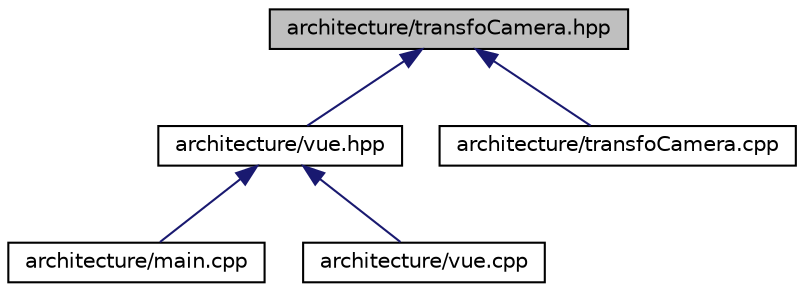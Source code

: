 digraph "architecture/transfoCamera.hpp"
{
  edge [fontname="Helvetica",fontsize="10",labelfontname="Helvetica",labelfontsize="10"];
  node [fontname="Helvetica",fontsize="10",shape=record];
  Node1 [label="architecture/transfoCamera.hpp",height=0.2,width=0.4,color="black", fillcolor="grey75", style="filled", fontcolor="black"];
  Node1 -> Node2 [dir="back",color="midnightblue",fontsize="10",style="solid",fontname="Helvetica"];
  Node2 [label="architecture/vue.hpp",height=0.2,width=0.4,color="black", fillcolor="white", style="filled",URL="$vue_8hpp.html",tooltip="Classe de gestion de l&#39;affichage. "];
  Node2 -> Node3 [dir="back",color="midnightblue",fontsize="10",style="solid",fontname="Helvetica"];
  Node3 [label="architecture/main.cpp",height=0.2,width=0.4,color="black", fillcolor="white", style="filled",URL="$main_8cpp.html"];
  Node2 -> Node4 [dir="back",color="midnightblue",fontsize="10",style="solid",fontname="Helvetica"];
  Node4 [label="architecture/vue.cpp",height=0.2,width=0.4,color="black", fillcolor="white", style="filled",URL="$vue_8cpp.html",tooltip="Classe de gestion de l&#39;affichage. "];
  Node1 -> Node5 [dir="back",color="midnightblue",fontsize="10",style="solid",fontname="Helvetica"];
  Node5 [label="architecture/transfoCamera.cpp",height=0.2,width=0.4,color="black", fillcolor="white", style="filled",URL="$transfo_camera_8cpp.html",tooltip="Classe de caméra utilisant des transformations. "];
}
